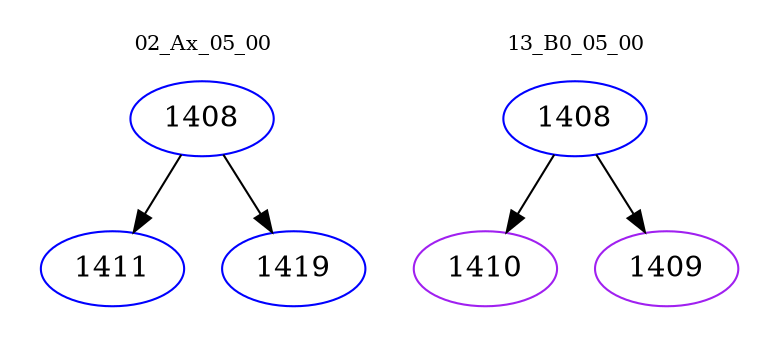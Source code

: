 digraph{
subgraph cluster_0 {
color = white
label = "02_Ax_05_00";
fontsize=10;
T0_1408 [label="1408", color="blue"]
T0_1408 -> T0_1411 [color="black"]
T0_1411 [label="1411", color="blue"]
T0_1408 -> T0_1419 [color="black"]
T0_1419 [label="1419", color="blue"]
}
subgraph cluster_1 {
color = white
label = "13_B0_05_00";
fontsize=10;
T1_1408 [label="1408", color="blue"]
T1_1408 -> T1_1410 [color="black"]
T1_1410 [label="1410", color="purple"]
T1_1408 -> T1_1409 [color="black"]
T1_1409 [label="1409", color="purple"]
}
}
